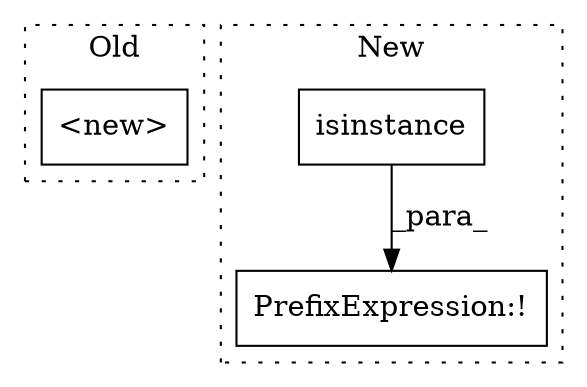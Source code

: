 digraph G {
subgraph cluster0 {
1 [label="<new>" a="46" s="14282,14319" l="6,2" shape="box"];
label = "Old";
style="dotted";
}
subgraph cluster1 {
2 [label="isinstance" a="32" s="994,1063" l="11,1" shape="box"];
3 [label="PrefixExpression:!" a="38" s="993" l="1" shape="box"];
label = "New";
style="dotted";
}
2 -> 3 [label="_para_"];
}